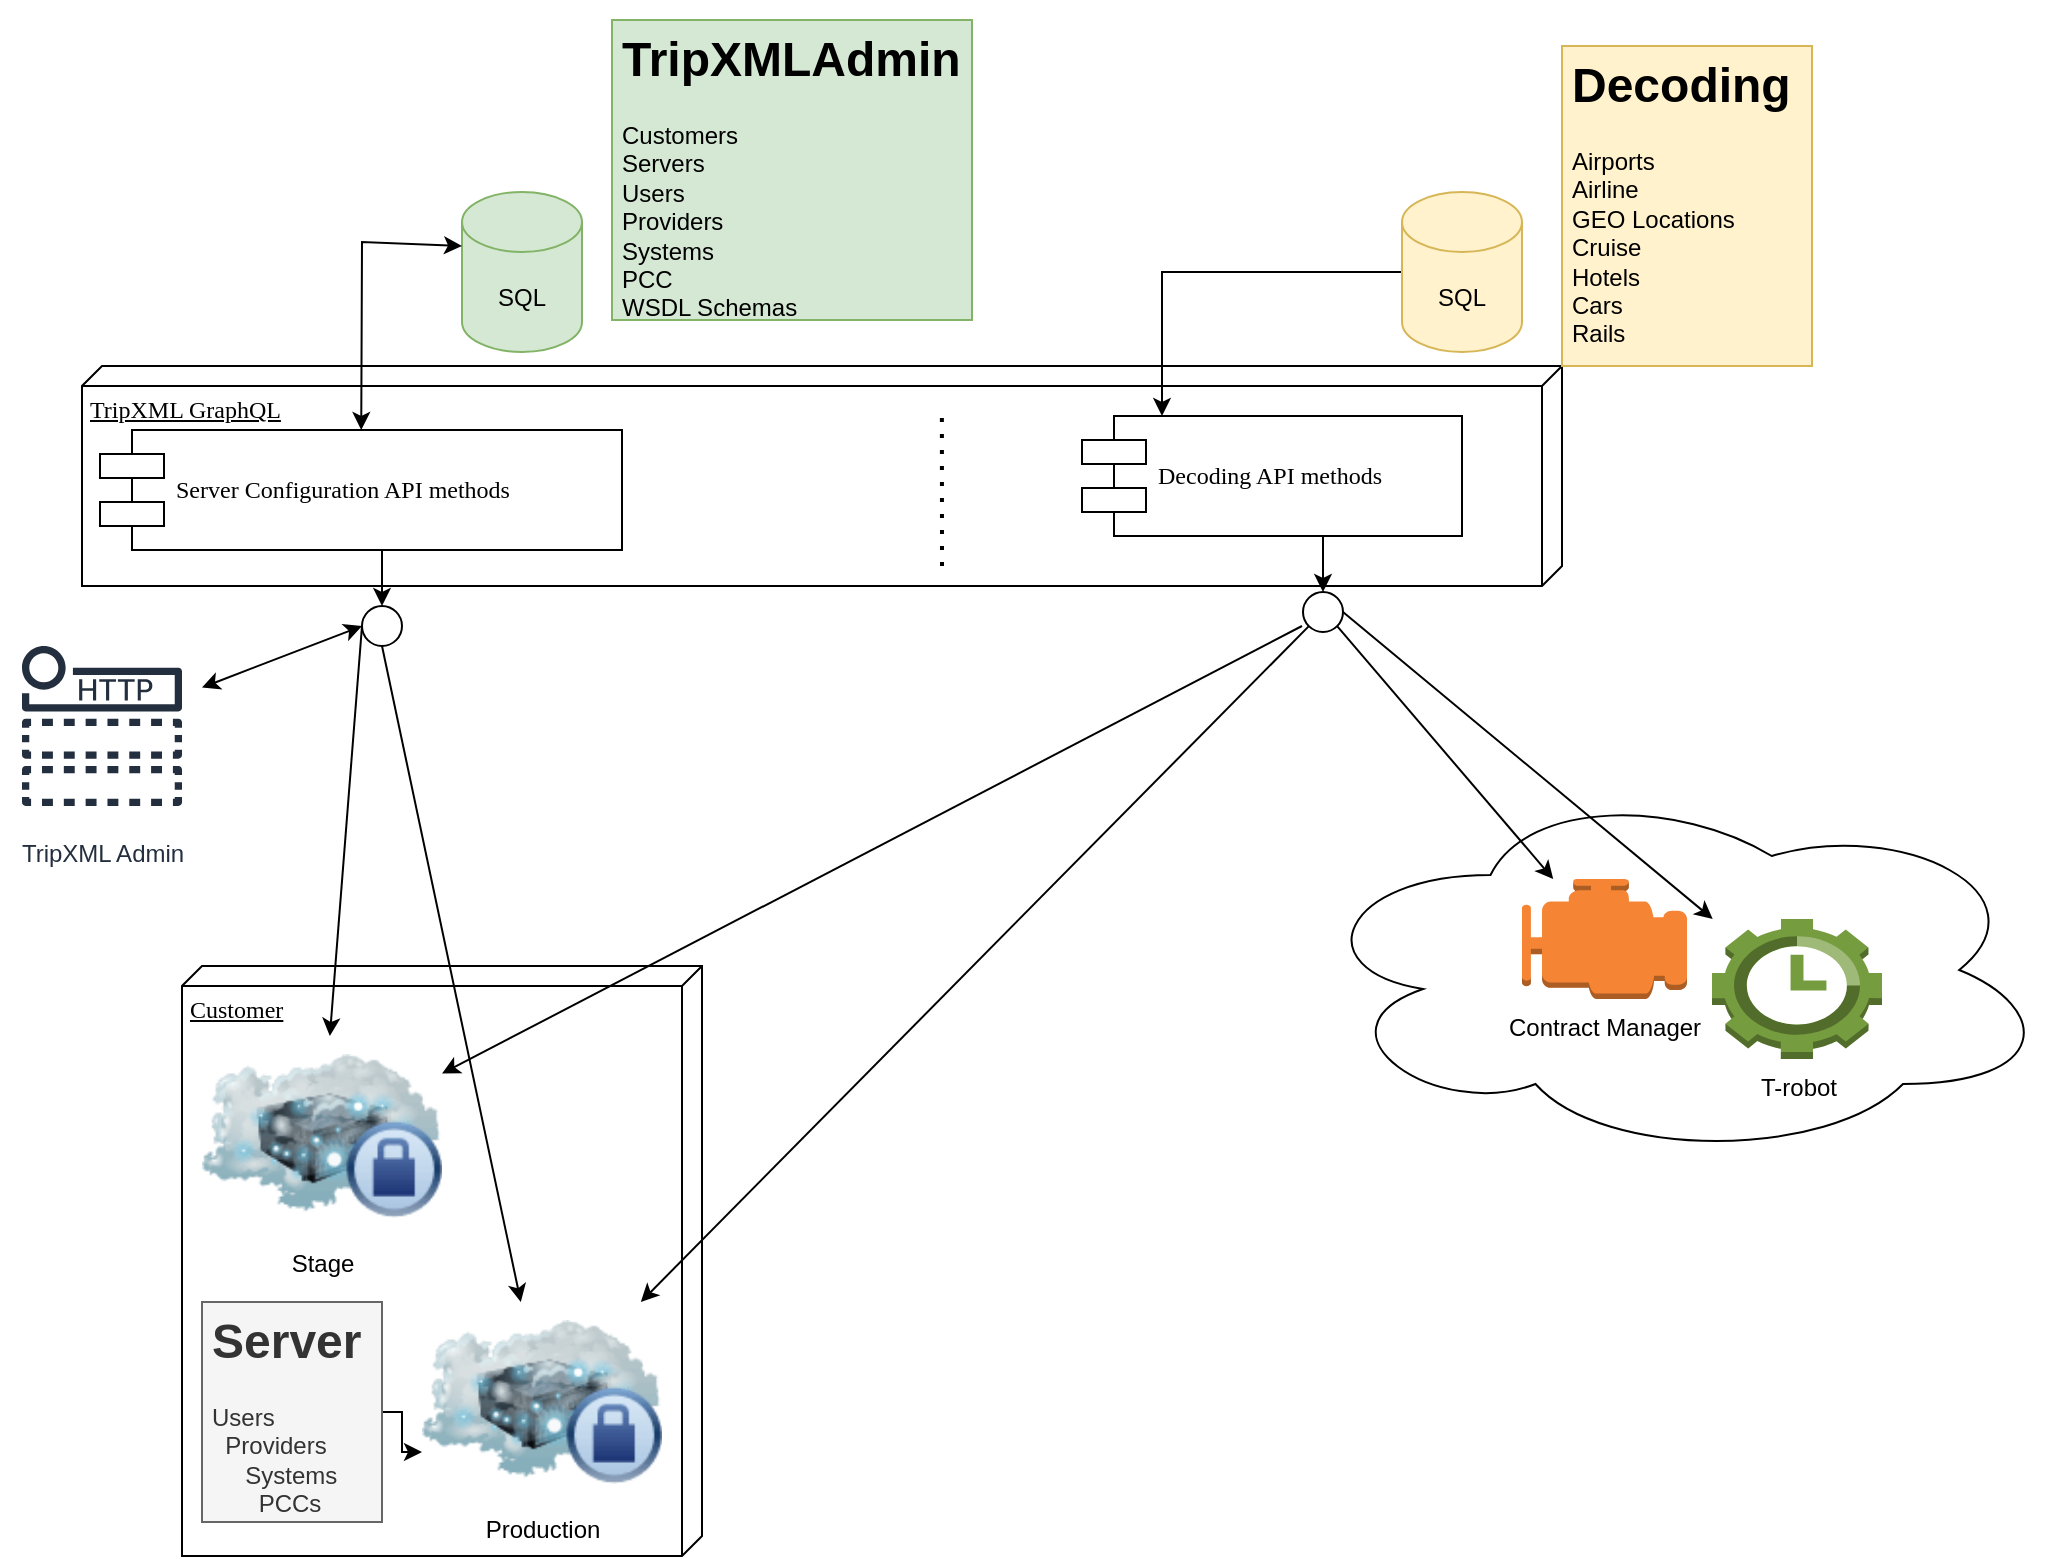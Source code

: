 <mxfile version="18.1.3" type="github">
  <diagram name="Page-1" id="5f0bae14-7c28-e335-631c-24af17079c00">
    <mxGraphModel dx="1422" dy="762" grid="1" gridSize="10" guides="1" tooltips="1" connect="1" arrows="1" fold="1" page="1" pageScale="1" pageWidth="1100" pageHeight="850" background="none" math="0" shadow="0">
      <root>
        <mxCell id="0" />
        <mxCell id="1" parent="0" />
        <mxCell id="39150e848f15840c-1" value="TripXML GraphQL" style="verticalAlign=top;align=left;spacingTop=8;spacingLeft=2;spacingRight=12;shape=cube;size=10;direction=south;fontStyle=4;html=1;rounded=0;shadow=0;comic=0;labelBackgroundColor=none;strokeWidth=1;fontFamily=Verdana;fontSize=12" parent="1" vertex="1">
          <mxGeometry x="85" y="183" width="740" height="110" as="geometry" />
        </mxCell>
        <mxCell id="39150e848f15840c-3" value="Customer" style="verticalAlign=top;align=left;spacingTop=8;spacingLeft=2;spacingRight=12;shape=cube;size=10;direction=south;fontStyle=4;html=1;rounded=0;shadow=0;comic=0;labelBackgroundColor=none;strokeWidth=1;fontFamily=Verdana;fontSize=12" parent="1" vertex="1">
          <mxGeometry x="135" y="483" width="260" height="295" as="geometry" />
        </mxCell>
        <mxCell id="S-nyKYHqi0cGhIQpScfs-20" style="edgeStyle=orthogonalEdgeStyle;rounded=0;orthogonalLoop=1;jettySize=auto;html=1;exitX=0.5;exitY=1;exitDx=0;exitDy=0;entryX=0.5;entryY=0;entryDx=0;entryDy=0;" parent="1" source="39150e848f15840c-5" target="S-nyKYHqi0cGhIQpScfs-8" edge="1">
          <mxGeometry relative="1" as="geometry" />
        </mxCell>
        <mxCell id="39150e848f15840c-5" value="Server Configuration API methods" style="shape=component;align=left;spacingLeft=36;rounded=0;shadow=0;comic=0;labelBackgroundColor=none;strokeWidth=1;fontFamily=Verdana;fontSize=12;html=1;" parent="1" vertex="1">
          <mxGeometry x="94" y="215" width="261" height="60" as="geometry" />
        </mxCell>
        <mxCell id="S-nyKYHqi0cGhIQpScfs-1" value="SQL" style="shape=cylinder3;whiteSpace=wrap;html=1;boundedLbl=1;backgroundOutline=1;size=15;fillColor=#d5e8d4;strokeColor=#82b366;" parent="1" vertex="1">
          <mxGeometry x="275" y="96" width="60" height="80" as="geometry" />
        </mxCell>
        <mxCell id="S-nyKYHqi0cGhIQpScfs-38" style="edgeStyle=elbowEdgeStyle;rounded=0;orthogonalLoop=1;jettySize=auto;html=1;exitX=0;exitY=0.5;exitDx=0;exitDy=0;exitPerimeter=0;" parent="1" source="S-nyKYHqi0cGhIQpScfs-2" target="S-nyKYHqi0cGhIQpScfs-4" edge="1">
          <mxGeometry relative="1" as="geometry">
            <Array as="points">
              <mxPoint x="625" y="153" />
            </Array>
          </mxGeometry>
        </mxCell>
        <mxCell id="S-nyKYHqi0cGhIQpScfs-2" value="SQL" style="shape=cylinder3;whiteSpace=wrap;html=1;boundedLbl=1;backgroundOutline=1;size=15;fillColor=#fff2cc;strokeColor=#d6b656;" parent="1" vertex="1">
          <mxGeometry x="745" y="96" width="60" height="80" as="geometry" />
        </mxCell>
        <mxCell id="S-nyKYHqi0cGhIQpScfs-4" value="Decoding API methods" style="shape=component;align=left;spacingLeft=36;rounded=0;shadow=0;comic=0;labelBackgroundColor=none;strokeWidth=1;fontFamily=Verdana;fontSize=12;html=1;" parent="1" vertex="1">
          <mxGeometry x="585" y="208" width="190" height="60" as="geometry" />
        </mxCell>
        <mxCell id="S-nyKYHqi0cGhIQpScfs-5" value="" style="endArrow=none;dashed=1;html=1;dashPattern=1 3;strokeWidth=2;rounded=0;entryX=0.273;entryY=0.419;entryDx=0;entryDy=0;entryPerimeter=0;" parent="1" edge="1">
          <mxGeometry width="50" height="50" relative="1" as="geometry">
            <mxPoint x="515" y="283" as="sourcePoint" />
            <mxPoint x="514.94" y="203.03" as="targetPoint" />
          </mxGeometry>
        </mxCell>
        <mxCell id="S-nyKYHqi0cGhIQpScfs-8" value="" style="ellipse;whiteSpace=wrap;html=1;rounded=0;shadow=0;comic=0;labelBackgroundColor=none;strokeWidth=1;fontFamily=Verdana;fontSize=12;align=center;" parent="1" vertex="1">
          <mxGeometry x="225" y="303" width="20" height="20" as="geometry" />
        </mxCell>
        <mxCell id="S-nyKYHqi0cGhIQpScfs-29" value="Stage" style="image;html=1;image=img/lib/clip_art/networking/Cloud_Server_Private_128x128.png" parent="1" vertex="1">
          <mxGeometry x="145" y="518" width="120" height="100" as="geometry" />
        </mxCell>
        <mxCell id="S-nyKYHqi0cGhIQpScfs-30" value="Production" style="image;html=1;image=img/lib/clip_art/networking/Cloud_Server_Private_128x128.png" parent="1" vertex="1">
          <mxGeometry x="255" y="651" width="120" height="100" as="geometry" />
        </mxCell>
        <mxCell id="S-nyKYHqi0cGhIQpScfs-34" style="edgeStyle=orthogonalEdgeStyle;rounded=0;orthogonalLoop=1;jettySize=auto;html=1;exitX=0.5;exitY=1;exitDx=0;exitDy=0;entryX=0.5;entryY=0;entryDx=0;entryDy=0;" parent="1" target="S-nyKYHqi0cGhIQpScfs-35" edge="1">
          <mxGeometry relative="1" as="geometry">
            <mxPoint x="695" y="268" as="sourcePoint" />
          </mxGeometry>
        </mxCell>
        <mxCell id="S-nyKYHqi0cGhIQpScfs-35" value="" style="ellipse;whiteSpace=wrap;html=1;rounded=0;shadow=0;comic=0;labelBackgroundColor=none;strokeWidth=1;fontFamily=Verdana;fontSize=12;align=center;" parent="1" vertex="1">
          <mxGeometry x="695.5" y="296" width="20" height="20" as="geometry" />
        </mxCell>
        <mxCell id="S-nyKYHqi0cGhIQpScfs-36" value="" style="endArrow=classic;html=1;rounded=0;exitX=0;exitY=0.5;exitDx=0;exitDy=0;" parent="1" source="S-nyKYHqi0cGhIQpScfs-8" target="S-nyKYHqi0cGhIQpScfs-29" edge="1">
          <mxGeometry width="50" height="50" relative="1" as="geometry">
            <mxPoint x="555" y="503" as="sourcePoint" />
            <mxPoint x="605" y="453" as="targetPoint" />
          </mxGeometry>
        </mxCell>
        <mxCell id="S-nyKYHqi0cGhIQpScfs-37" value="" style="endArrow=classic;html=1;rounded=0;exitX=0.5;exitY=1;exitDx=0;exitDy=0;" parent="1" source="S-nyKYHqi0cGhIQpScfs-8" target="S-nyKYHqi0cGhIQpScfs-30" edge="1">
          <mxGeometry width="50" height="50" relative="1" as="geometry">
            <mxPoint x="555" y="503" as="sourcePoint" />
            <mxPoint x="605" y="453" as="targetPoint" />
          </mxGeometry>
        </mxCell>
        <mxCell id="S-nyKYHqi0cGhIQpScfs-42" style="edgeStyle=elbowEdgeStyle;rounded=0;orthogonalLoop=1;jettySize=auto;html=1;entryX=0;entryY=0.75;entryDx=0;entryDy=0;" parent="1" source="S-nyKYHqi0cGhIQpScfs-40" target="S-nyKYHqi0cGhIQpScfs-30" edge="1">
          <mxGeometry relative="1" as="geometry" />
        </mxCell>
        <mxCell id="S-nyKYHqi0cGhIQpScfs-40" value="&lt;h1&gt;Server&lt;/h1&gt;&lt;p&gt;Users&lt;br&gt;&amp;nbsp; Providers&lt;br&gt;&amp;nbsp; &amp;nbsp; &amp;nbsp;Systems&lt;br&gt;&amp;nbsp; &amp;nbsp; &amp;nbsp; &amp;nbsp;PCCs&lt;/p&gt;" style="text;html=1;strokeColor=#666666;fillColor=#f5f5f5;spacing=5;spacingTop=-20;whiteSpace=wrap;overflow=hidden;rounded=0;fontColor=#333333;" parent="1" vertex="1">
          <mxGeometry x="145" y="651" width="90" height="110" as="geometry" />
        </mxCell>
        <mxCell id="S-nyKYHqi0cGhIQpScfs-43" value="TripXML Admin" style="sketch=0;outlineConnect=0;fontColor=#232F3E;gradientColor=none;strokeColor=#232F3E;fillColor=#ffffff;dashed=0;verticalLabelPosition=bottom;verticalAlign=top;align=center;html=1;fontSize=12;fontStyle=0;aspect=fixed;shape=mxgraph.aws4.resourceIcon;resIcon=mxgraph.aws4.http_notification;" parent="1" vertex="1">
          <mxGeometry x="45" y="313" width="100" height="100" as="geometry" />
        </mxCell>
        <mxCell id="S-nyKYHqi0cGhIQpScfs-45" value="" style="endArrow=classic;startArrow=classic;html=1;rounded=0;" parent="1" target="S-nyKYHqi0cGhIQpScfs-43" edge="1">
          <mxGeometry width="50" height="50" relative="1" as="geometry">
            <mxPoint x="225" y="313" as="sourcePoint" />
            <mxPoint x="605" y="453" as="targetPoint" />
          </mxGeometry>
        </mxCell>
        <mxCell id="S-nyKYHqi0cGhIQpScfs-46" value="" style="endArrow=classic;html=1;rounded=0;" parent="1" target="S-nyKYHqi0cGhIQpScfs-29" edge="1">
          <mxGeometry width="50" height="50" relative="1" as="geometry">
            <mxPoint x="695" y="313" as="sourcePoint" />
            <mxPoint x="605" y="453" as="targetPoint" />
          </mxGeometry>
        </mxCell>
        <mxCell id="S-nyKYHqi0cGhIQpScfs-47" value="" style="endArrow=classic;html=1;rounded=0;exitX=0;exitY=1;exitDx=0;exitDy=0;" parent="1" source="S-nyKYHqi0cGhIQpScfs-35" target="S-nyKYHqi0cGhIQpScfs-30" edge="1">
          <mxGeometry width="50" height="50" relative="1" as="geometry">
            <mxPoint x="555" y="503" as="sourcePoint" />
            <mxPoint x="605" y="453" as="targetPoint" />
          </mxGeometry>
        </mxCell>
        <mxCell id="S-nyKYHqi0cGhIQpScfs-56" value="" style="endArrow=classic;startArrow=classic;html=1;rounded=0;" parent="1" source="39150e848f15840c-5" edge="1">
          <mxGeometry width="50" height="50" relative="1" as="geometry">
            <mxPoint x="595" y="663" as="sourcePoint" />
            <mxPoint x="275" y="123" as="targetPoint" />
            <Array as="points">
              <mxPoint x="225" y="121" />
            </Array>
          </mxGeometry>
        </mxCell>
        <mxCell id="4bImhPP7mC5-an95w_Qq-2" value="" style="ellipse;shape=cloud;whiteSpace=wrap;html=1;" vertex="1" parent="1">
          <mxGeometry x="695.5" y="390" width="375" height="190" as="geometry" />
        </mxCell>
        <mxCell id="SVt2OxgqQpg5DrYb4KZv-1" value="&lt;h1&gt;Decoding&lt;/h1&gt;&lt;p&gt;Airports&lt;br&gt;Airline&lt;br&gt;GEO Locations&lt;br&gt;Cruise&lt;br&gt;Hotels&lt;br&gt;Cars&lt;br&gt;Rails&lt;/p&gt;" style="text;html=1;strokeColor=#d6b656;fillColor=#fff2cc;spacing=5;spacingTop=-20;whiteSpace=wrap;overflow=hidden;rounded=0;" parent="1" vertex="1">
          <mxGeometry x="825" y="23" width="125" height="160" as="geometry" />
        </mxCell>
        <mxCell id="SVt2OxgqQpg5DrYb4KZv-2" value="&lt;h1&gt;TripXMLAdmin&lt;/h1&gt;&lt;p&gt;Customers&lt;br&gt;Servers&lt;br&gt;Users&lt;br&gt;Providers&lt;br&gt;Systems&lt;br&gt;PCC&lt;br&gt;WSDL Schemas&lt;/p&gt;" style="text;html=1;strokeColor=#82b366;fillColor=#d5e8d4;spacing=5;spacingTop=-20;whiteSpace=wrap;overflow=hidden;rounded=0;" parent="1" vertex="1">
          <mxGeometry x="350" y="10" width="180" height="150" as="geometry" />
        </mxCell>
        <mxCell id="S-nyKYHqi0cGhIQpScfs-48" value="T-robot" style="outlineConnect=0;dashed=0;verticalLabelPosition=bottom;verticalAlign=top;align=center;html=1;shape=mxgraph.aws3.maintenance_window;fillColor=#759C3E;gradientColor=none;" parent="1" vertex="1">
          <mxGeometry x="900" y="459.5" width="85" height="70" as="geometry" />
        </mxCell>
        <mxCell id="S-nyKYHqi0cGhIQpScfs-49" value="Contract Manager" style="outlineConnect=0;dashed=0;verticalLabelPosition=bottom;verticalAlign=top;align=center;html=1;shape=mxgraph.aws3.emr_engine;fillColor=#F58534;gradientColor=none;" parent="1" vertex="1">
          <mxGeometry x="805" y="439.5" width="82.5" height="60" as="geometry" />
        </mxCell>
        <mxCell id="S-nyKYHqi0cGhIQpScfs-54" value="" style="endArrow=classic;html=1;rounded=0;exitX=1;exitY=0.5;exitDx=0;exitDy=0;" parent="1" source="S-nyKYHqi0cGhIQpScfs-35" target="S-nyKYHqi0cGhIQpScfs-48" edge="1">
          <mxGeometry width="50" height="50" relative="1" as="geometry">
            <mxPoint x="555" y="503" as="sourcePoint" />
            <mxPoint x="945" y="508" as="targetPoint" />
          </mxGeometry>
        </mxCell>
        <mxCell id="S-nyKYHqi0cGhIQpScfs-55" value="" style="endArrow=classic;html=1;rounded=0;exitX=1;exitY=1;exitDx=0;exitDy=0;" parent="1" source="S-nyKYHqi0cGhIQpScfs-35" target="S-nyKYHqi0cGhIQpScfs-49" edge="1">
          <mxGeometry width="50" height="50" relative="1" as="geometry">
            <mxPoint x="555" y="503" as="sourcePoint" />
            <mxPoint x="605" y="453" as="targetPoint" />
          </mxGeometry>
        </mxCell>
      </root>
    </mxGraphModel>
  </diagram>
</mxfile>
